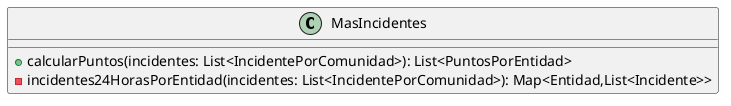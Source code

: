@startuml
'https://plantuml.com/class-diagram

class MasIncidentes{
+ calcularPuntos(incidentes: List<IncidentePorComunidad>): List<PuntosPorEntidad>
- incidentes24HorasPorEntidad(incidentes: List<IncidentePorComunidad>): Map<Entidad,List<Incidente>>
}

@enduml